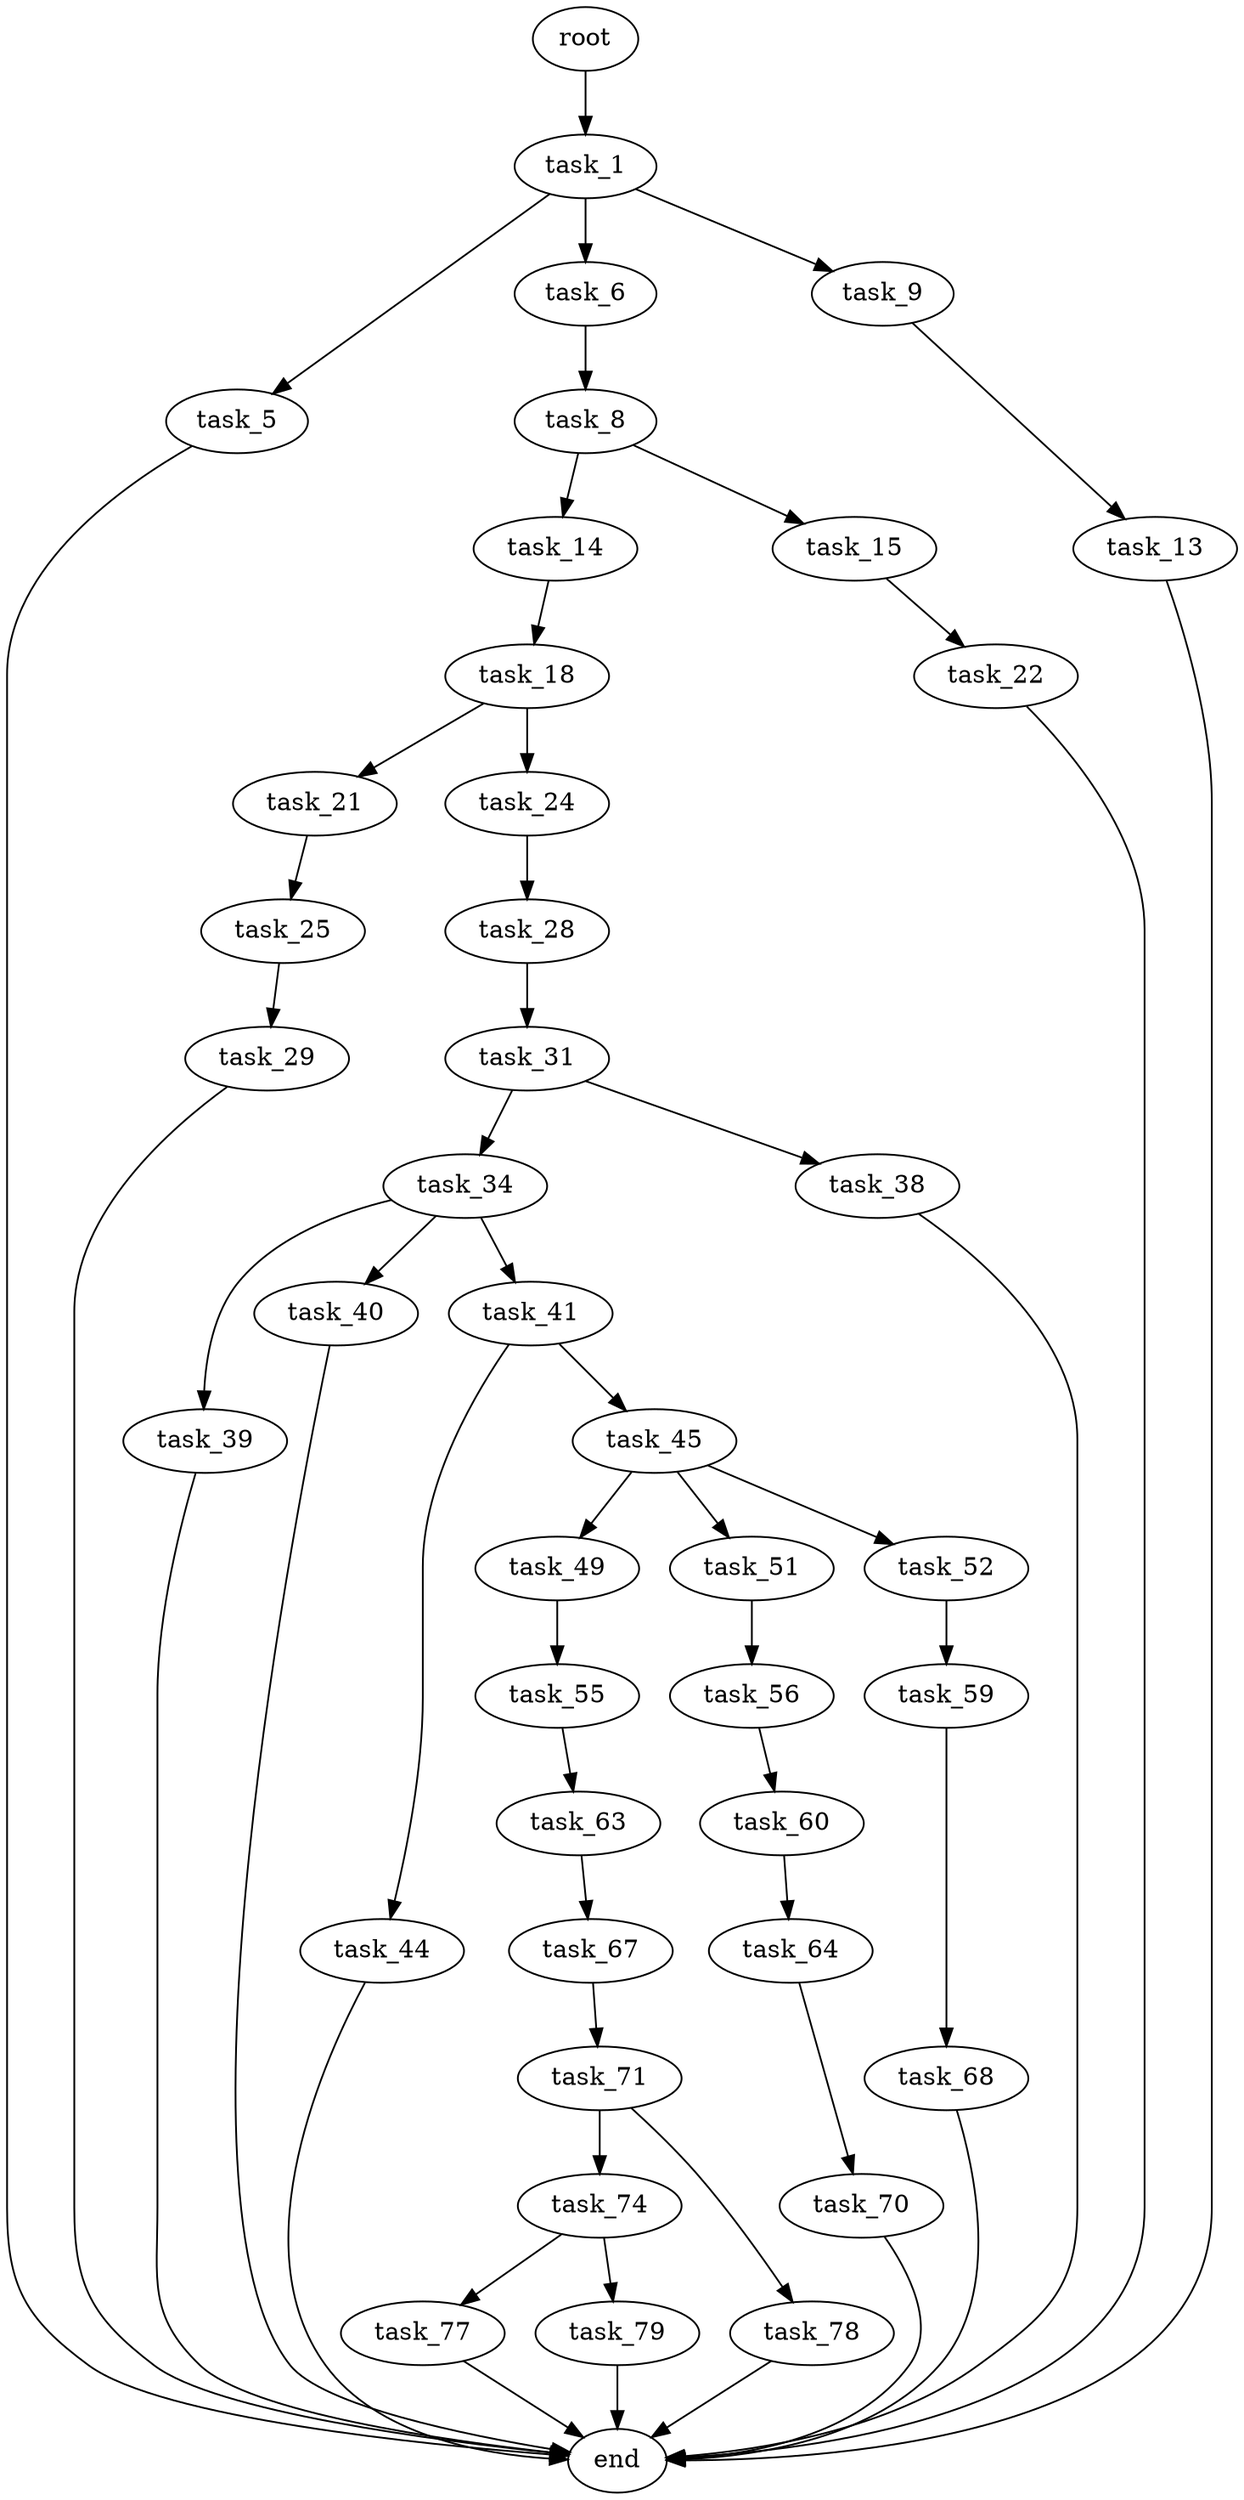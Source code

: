 digraph G {
  root [size="0.000000"];
  task_1 [size="68719476736.000000"];
  task_5 [size="543077338362.000000"];
  task_6 [size="831101837442.000000"];
  task_8 [size="18457621517.000000"];
  task_9 [size="26647105269.000000"];
  task_13 [size="7875775351.000000"];
  task_14 [size="4299126107.000000"];
  task_15 [size="155518709079.000000"];
  task_18 [size="3448251046.000000"];
  task_21 [size="12048952338.000000"];
  task_22 [size="70270010478.000000"];
  task_24 [size="16334821146.000000"];
  task_25 [size="141675491427.000000"];
  task_28 [size="16555232045.000000"];
  task_29 [size="1104024372.000000"];
  task_31 [size="23254887267.000000"];
  task_34 [size="349597029407.000000"];
  task_38 [size="58886440838.000000"];
  task_39 [size="13550303857.000000"];
  task_40 [size="549755813888.000000"];
  task_41 [size="10689585973.000000"];
  task_44 [size="1073741824000.000000"];
  task_45 [size="27993436079.000000"];
  task_49 [size="368293445632.000000"];
  task_51 [size="28991029248.000000"];
  task_52 [size="134217728000.000000"];
  task_55 [size="51375316850.000000"];
  task_56 [size="839634377926.000000"];
  task_59 [size="195966489617.000000"];
  task_60 [size="782757789696.000000"];
  task_63 [size="131133377654.000000"];
  task_64 [size="55406412799.000000"];
  task_67 [size="407923054902.000000"];
  task_68 [size="26579560089.000000"];
  task_70 [size="28991029248.000000"];
  task_71 [size="63938521378.000000"];
  task_74 [size="17668138999.000000"];
  task_77 [size="245211525174.000000"];
  task_78 [size="588059505619.000000"];
  task_79 [size="3874579898.000000"];
  end [size="0.000000"];

  root -> task_1 [size="1.000000"];
  task_1 -> task_5 [size="134217728.000000"];
  task_1 -> task_6 [size="134217728.000000"];
  task_1 -> task_9 [size="134217728.000000"];
  task_5 -> end [size="1.000000"];
  task_6 -> task_8 [size="679477248.000000"];
  task_8 -> task_14 [size="679477248.000000"];
  task_8 -> task_15 [size="679477248.000000"];
  task_9 -> task_13 [size="75497472.000000"];
  task_13 -> end [size="1.000000"];
  task_14 -> task_18 [size="75497472.000000"];
  task_15 -> task_22 [size="411041792.000000"];
  task_18 -> task_21 [size="75497472.000000"];
  task_18 -> task_24 [size="75497472.000000"];
  task_21 -> task_25 [size="209715200.000000"];
  task_22 -> end [size="1.000000"];
  task_24 -> task_28 [size="536870912.000000"];
  task_25 -> task_29 [size="209715200.000000"];
  task_28 -> task_31 [size="33554432.000000"];
  task_29 -> end [size="1.000000"];
  task_31 -> task_34 [size="838860800.000000"];
  task_31 -> task_38 [size="838860800.000000"];
  task_34 -> task_39 [size="301989888.000000"];
  task_34 -> task_40 [size="301989888.000000"];
  task_34 -> task_41 [size="301989888.000000"];
  task_38 -> end [size="1.000000"];
  task_39 -> end [size="1.000000"];
  task_40 -> end [size="1.000000"];
  task_41 -> task_44 [size="209715200.000000"];
  task_41 -> task_45 [size="209715200.000000"];
  task_44 -> end [size="1.000000"];
  task_45 -> task_49 [size="75497472.000000"];
  task_45 -> task_51 [size="75497472.000000"];
  task_45 -> task_52 [size="75497472.000000"];
  task_49 -> task_55 [size="411041792.000000"];
  task_51 -> task_56 [size="75497472.000000"];
  task_52 -> task_59 [size="209715200.000000"];
  task_55 -> task_63 [size="838860800.000000"];
  task_56 -> task_60 [size="536870912.000000"];
  task_59 -> task_68 [size="134217728.000000"];
  task_60 -> task_64 [size="679477248.000000"];
  task_63 -> task_67 [size="209715200.000000"];
  task_64 -> task_70 [size="75497472.000000"];
  task_67 -> task_71 [size="679477248.000000"];
  task_68 -> end [size="1.000000"];
  task_70 -> end [size="1.000000"];
  task_71 -> task_74 [size="209715200.000000"];
  task_71 -> task_78 [size="209715200.000000"];
  task_74 -> task_77 [size="536870912.000000"];
  task_74 -> task_79 [size="536870912.000000"];
  task_77 -> end [size="1.000000"];
  task_78 -> end [size="1.000000"];
  task_79 -> end [size="1.000000"];
}
